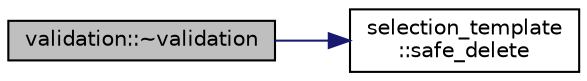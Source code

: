 digraph "validation::~validation"
{
 // INTERACTIVE_SVG=YES
 // LATEX_PDF_SIZE
  edge [fontname="Helvetica",fontsize="10",labelfontname="Helvetica",labelfontsize="10"];
  node [fontname="Helvetica",fontsize="10",shape=record];
  rankdir="LR";
  Node1 [label="validation::~validation",height=0.2,width=0.4,color="black", fillcolor="grey75", style="filled", fontcolor="black",tooltip=" "];
  Node1 -> Node2 [color="midnightblue",fontsize="10",style="solid",fontname="Helvetica"];
  Node2 [label="selection_template\l::safe_delete",height=0.2,width=0.4,color="black", fillcolor="white", style="filled",URL="$classselection__template.html#a4faf71140920bc4cf0fc06072cecad07",tooltip=" "];
}
